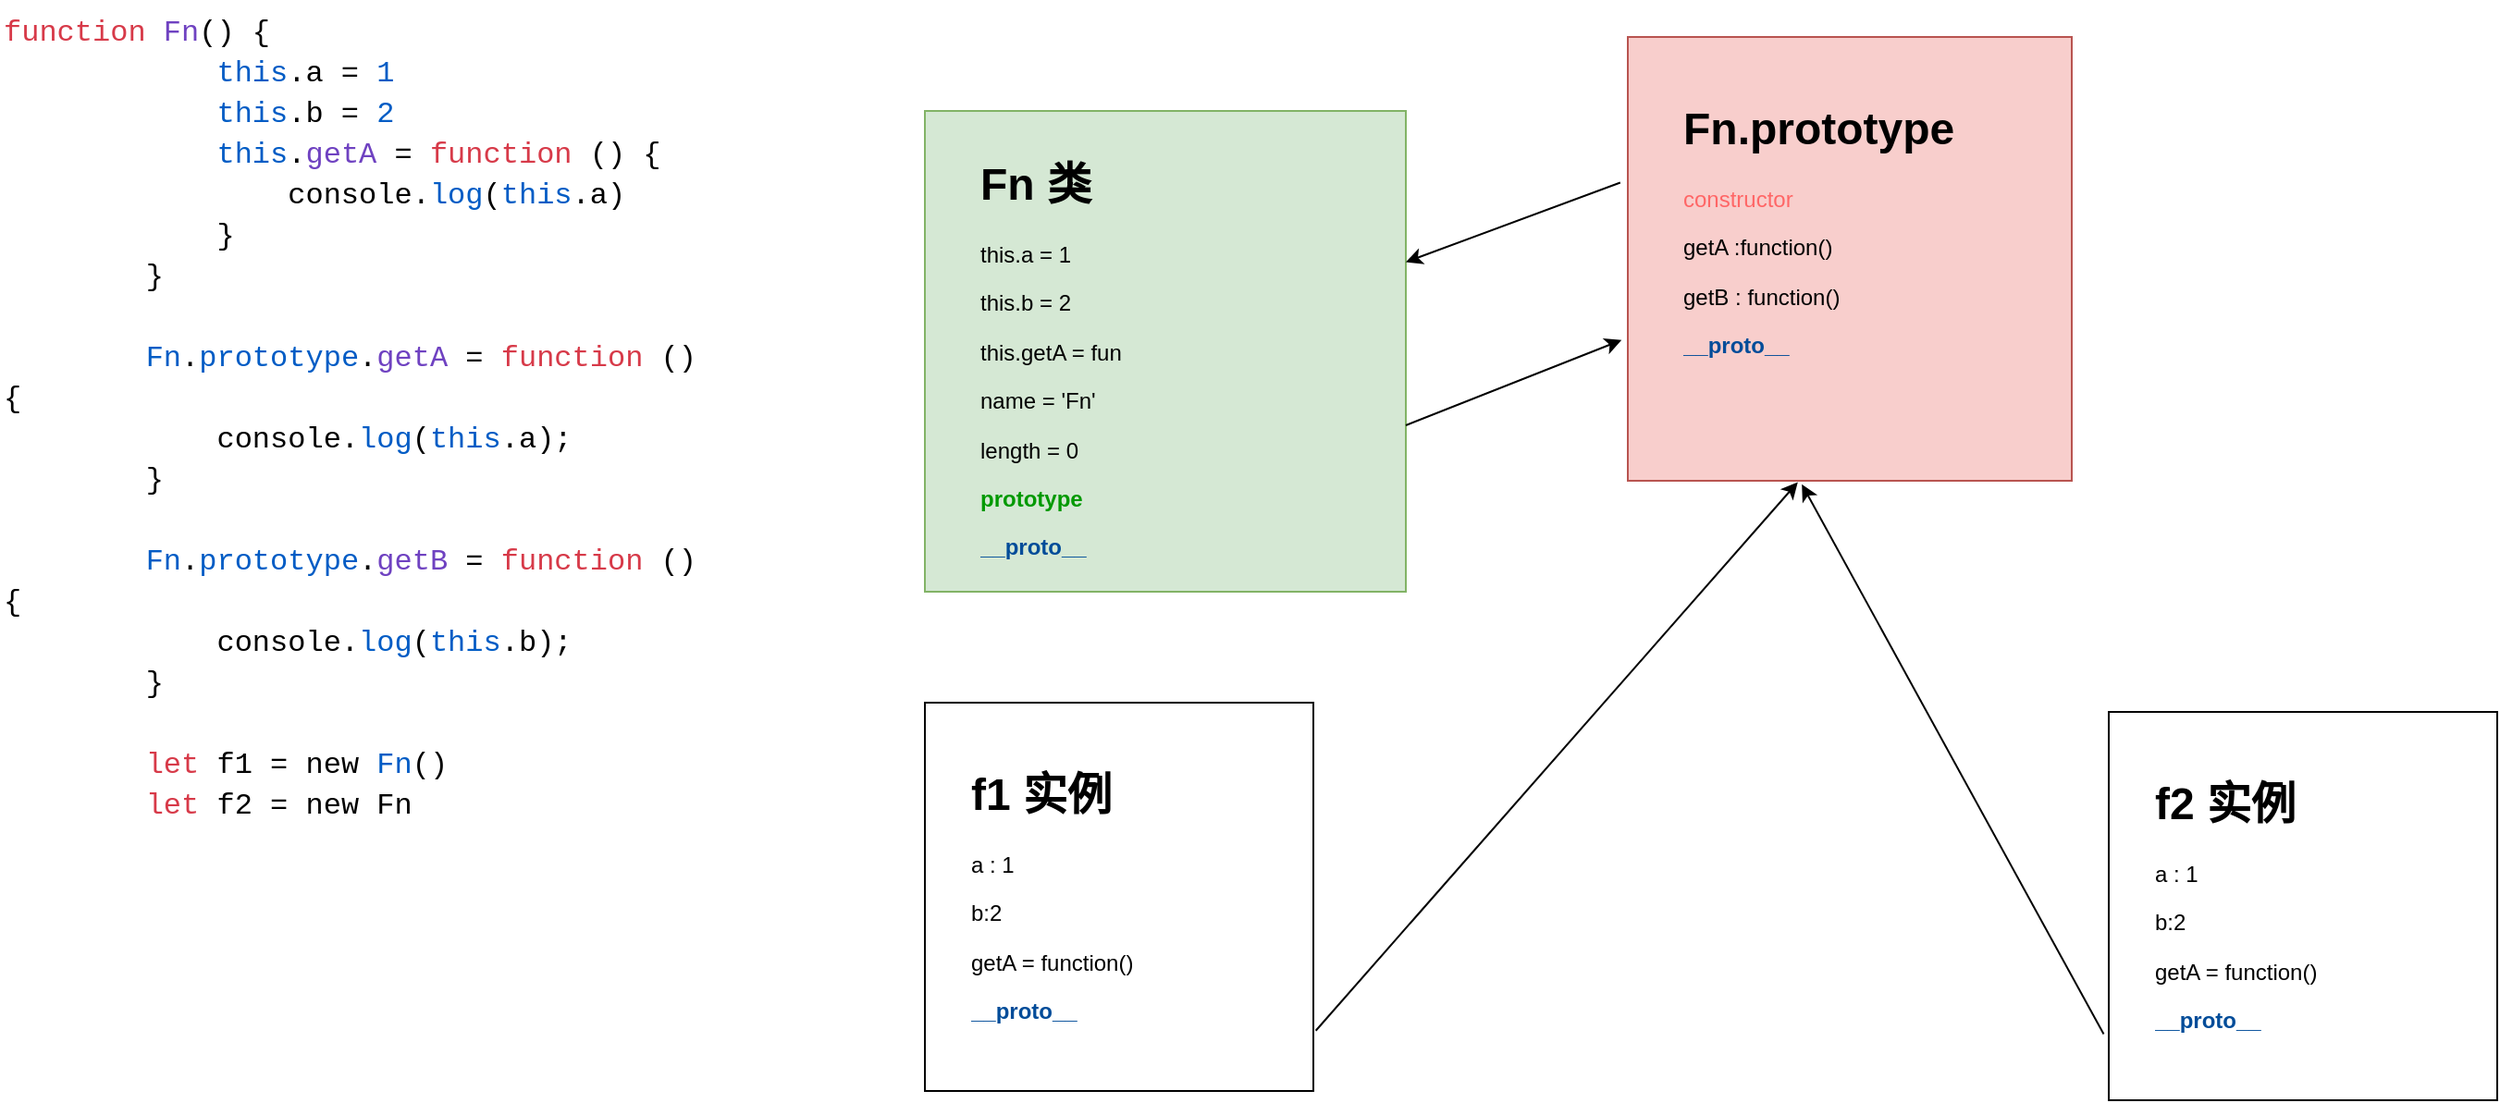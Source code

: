 <mxfile version="20.0.4" type="github">
  <diagram id="ExgPebfEt4U-ypkwFO7C" name="第 1 页">
    <mxGraphModel dx="782" dy="428" grid="1" gridSize="10" guides="1" tooltips="1" connect="1" arrows="1" fold="1" page="1" pageScale="1" pageWidth="4681" pageHeight="3300" math="0" shadow="0">
      <root>
        <mxCell id="0" />
        <mxCell id="1" parent="0" />
        <mxCell id="6v6gIj9MHjwqYNCx0eij-1" value="&lt;div style=&quot;color: rgb(0, 0, 0); background-color: rgb(255, 255, 255); font-family: Consolas, &amp;quot;Courier New&amp;quot;, monospace; font-weight: normal; font-size: 16px; line-height: 22px;&quot;&gt;&lt;div&gt;&lt;span style=&quot;color: #d73a49;&quot;&gt;function&lt;/span&gt;&lt;span style=&quot;color: #000000;&quot;&gt; &lt;/span&gt;&lt;span style=&quot;color: #6f42c1;&quot;&gt;Fn&lt;/span&gt;&lt;span style=&quot;color: #000000;&quot;&gt;() {&lt;/span&gt;&lt;/div&gt;&lt;div&gt;&lt;span style=&quot;color: #000000;&quot;&gt;&amp;nbsp; &amp;nbsp; &amp;nbsp; &amp;nbsp; &amp;nbsp; &amp;nbsp; &lt;/span&gt;&lt;span style=&quot;color: #005cc5;&quot;&gt;this&lt;/span&gt;&lt;span style=&quot;color: #000000;&quot;&gt;.a = &lt;/span&gt;&lt;span style=&quot;color: #005cc5;&quot;&gt;1&lt;/span&gt;&lt;/div&gt;&lt;div&gt;&lt;span style=&quot;color: #000000;&quot;&gt;&amp;nbsp; &amp;nbsp; &amp;nbsp; &amp;nbsp; &amp;nbsp; &amp;nbsp; &lt;/span&gt;&lt;span style=&quot;color: #005cc5;&quot;&gt;this&lt;/span&gt;&lt;span style=&quot;color: #000000;&quot;&gt;.b = &lt;/span&gt;&lt;span style=&quot;color: #005cc5;&quot;&gt;2&lt;/span&gt;&lt;/div&gt;&lt;div&gt;&lt;span style=&quot;color: #000000;&quot;&gt;&amp;nbsp; &amp;nbsp; &amp;nbsp; &amp;nbsp; &amp;nbsp; &amp;nbsp; &lt;/span&gt;&lt;span style=&quot;color: #005cc5;&quot;&gt;this&lt;/span&gt;&lt;span style=&quot;color: #000000;&quot;&gt;.&lt;/span&gt;&lt;span style=&quot;color: #6f42c1;&quot;&gt;getA&lt;/span&gt;&lt;span style=&quot;color: #000000;&quot;&gt; = &lt;/span&gt;&lt;span style=&quot;color: #d73a49;&quot;&gt;function&lt;/span&gt;&lt;span style=&quot;color: #000000;&quot;&gt; () {&lt;/span&gt;&lt;/div&gt;&lt;div&gt;&lt;span style=&quot;color: #000000;&quot;&gt;&amp;nbsp; &amp;nbsp; &amp;nbsp; &amp;nbsp; &amp;nbsp; &amp;nbsp; &amp;nbsp; &amp;nbsp; console.&lt;/span&gt;&lt;span style=&quot;color: #005cc5;&quot;&gt;log&lt;/span&gt;&lt;span style=&quot;color: #000000;&quot;&gt;(&lt;/span&gt;&lt;span style=&quot;color: #005cc5;&quot;&gt;this&lt;/span&gt;&lt;span style=&quot;color: #000000;&quot;&gt;.a)&lt;/span&gt;&lt;/div&gt;&lt;div&gt;&lt;span style=&quot;color: #000000;&quot;&gt;&amp;nbsp; &amp;nbsp; &amp;nbsp; &amp;nbsp; &amp;nbsp; &amp;nbsp; }&lt;/span&gt;&lt;/div&gt;&lt;div&gt;&lt;span style=&quot;color: #000000;&quot;&gt;&amp;nbsp; &amp;nbsp; &amp;nbsp; &amp;nbsp; }&lt;/span&gt;&lt;/div&gt;&lt;br&gt;&lt;div&gt;&lt;span style=&quot;color: #000000;&quot;&gt;&amp;nbsp; &amp;nbsp; &amp;nbsp; &amp;nbsp; &lt;/span&gt;&lt;span style=&quot;color: #005cc5;&quot;&gt;Fn&lt;/span&gt;&lt;span style=&quot;color: #000000;&quot;&gt;.&lt;/span&gt;&lt;span style=&quot;color: #005cc5;&quot;&gt;prototype&lt;/span&gt;&lt;span style=&quot;color: #000000;&quot;&gt;.&lt;/span&gt;&lt;span style=&quot;color: #6f42c1;&quot;&gt;getA&lt;/span&gt;&lt;span style=&quot;color: #000000;&quot;&gt; = &lt;/span&gt;&lt;span style=&quot;color: #d73a49;&quot;&gt;function&lt;/span&gt;&lt;span style=&quot;color: #000000;&quot;&gt; () {&lt;/span&gt;&lt;/div&gt;&lt;div&gt;&lt;span style=&quot;color: #000000;&quot;&gt;&amp;nbsp; &amp;nbsp; &amp;nbsp; &amp;nbsp; &amp;nbsp; &amp;nbsp; console.&lt;/span&gt;&lt;span style=&quot;color: #005cc5;&quot;&gt;log&lt;/span&gt;&lt;span style=&quot;color: #000000;&quot;&gt;(&lt;/span&gt;&lt;span style=&quot;color: #005cc5;&quot;&gt;this&lt;/span&gt;&lt;span style=&quot;color: #000000;&quot;&gt;.a);&lt;/span&gt;&lt;/div&gt;&lt;div&gt;&lt;span style=&quot;color: #000000;&quot;&gt;&amp;nbsp; &amp;nbsp; &amp;nbsp; &amp;nbsp; }&lt;/span&gt;&lt;/div&gt;&lt;br&gt;&lt;div&gt;&lt;span style=&quot;color: #000000;&quot;&gt;&amp;nbsp; &amp;nbsp; &amp;nbsp; &amp;nbsp; &lt;/span&gt;&lt;span style=&quot;color: #005cc5;&quot;&gt;Fn&lt;/span&gt;&lt;span style=&quot;color: #000000;&quot;&gt;.&lt;/span&gt;&lt;span style=&quot;color: #005cc5;&quot;&gt;prototype&lt;/span&gt;&lt;span style=&quot;color: #000000;&quot;&gt;.&lt;/span&gt;&lt;span style=&quot;color: #6f42c1;&quot;&gt;getB&lt;/span&gt;&lt;span style=&quot;color: #000000;&quot;&gt; = &lt;/span&gt;&lt;span style=&quot;color: #d73a49;&quot;&gt;function&lt;/span&gt;&lt;span style=&quot;color: #000000;&quot;&gt; () {&lt;/span&gt;&lt;/div&gt;&lt;div&gt;&lt;span style=&quot;color: #000000;&quot;&gt;&amp;nbsp; &amp;nbsp; &amp;nbsp; &amp;nbsp; &amp;nbsp; &amp;nbsp; console.&lt;/span&gt;&lt;span style=&quot;color: #005cc5;&quot;&gt;log&lt;/span&gt;&lt;span style=&quot;color: #000000;&quot;&gt;(&lt;/span&gt;&lt;span style=&quot;color: #005cc5;&quot;&gt;this&lt;/span&gt;&lt;span style=&quot;color: #000000;&quot;&gt;.b);&lt;/span&gt;&lt;/div&gt;&lt;div&gt;&lt;span style=&quot;color: #000000;&quot;&gt;&amp;nbsp; &amp;nbsp; &amp;nbsp; &amp;nbsp; }&lt;/span&gt;&lt;/div&gt;&lt;br&gt;&lt;div&gt;&lt;span style=&quot;color: #000000;&quot;&gt;&amp;nbsp; &amp;nbsp; &amp;nbsp; &amp;nbsp; &lt;/span&gt;&lt;span style=&quot;color: #d73a49;&quot;&gt;let&lt;/span&gt;&lt;span style=&quot;color: #000000;&quot;&gt; f1 = new &lt;/span&gt;&lt;span style=&quot;color: #005cc5;&quot;&gt;Fn&lt;/span&gt;&lt;span style=&quot;color: #000000;&quot;&gt;()&lt;/span&gt;&lt;/div&gt;&lt;div&gt;&lt;span style=&quot;color: #000000;&quot;&gt;&amp;nbsp; &amp;nbsp; &amp;nbsp; &amp;nbsp; &lt;/span&gt;&lt;span style=&quot;color: #d73a49;&quot;&gt;let&lt;/span&gt;&lt;span style=&quot;color: #000000;&quot;&gt; f2 = new Fn&lt;/span&gt;&lt;/div&gt;&lt;/div&gt;" style="text;whiteSpace=wrap;html=1;" vertex="1" parent="1">
          <mxGeometry x="20" y="100" width="390" height="420" as="geometry" />
        </mxCell>
        <mxCell id="6v6gIj9MHjwqYNCx0eij-2" value="" style="whiteSpace=wrap;html=1;aspect=fixed;fillColor=#d5e8d4;strokeColor=#82b366;" vertex="1" parent="1">
          <mxGeometry x="520" y="160" width="260" height="260" as="geometry" />
        </mxCell>
        <mxCell id="6v6gIj9MHjwqYNCx0eij-3" value="&lt;h1&gt;Fn 类&lt;/h1&gt;&lt;p&gt;this.a = 1&lt;/p&gt;&lt;p&gt;this.b = 2&lt;/p&gt;&lt;p&gt;this.getA = fun&lt;/p&gt;&lt;p&gt;name = &#39;Fn&#39;&lt;/p&gt;&lt;p&gt;length = 0&lt;/p&gt;&lt;p&gt;&lt;b&gt;&lt;font color=&quot;#009900&quot;&gt;prototype&lt;/font&gt;&lt;/b&gt;&lt;/p&gt;&lt;p&gt;&lt;b&gt;&lt;font color=&quot;#004c99&quot;&gt;__proto__&lt;/font&gt;&lt;/b&gt;&lt;/p&gt;&lt;p&gt;&lt;b&gt;&lt;font color=&quot;#009900&quot;&gt;&lt;br&gt;&lt;/font&gt;&lt;/b&gt;&lt;/p&gt;&lt;p&gt;&lt;br&gt;&lt;/p&gt;" style="text;html=1;strokeColor=none;fillColor=none;spacing=5;spacingTop=-20;whiteSpace=wrap;overflow=hidden;rounded=0;" vertex="1" parent="1">
          <mxGeometry x="545" y="180" width="190" height="240" as="geometry" />
        </mxCell>
        <mxCell id="6v6gIj9MHjwqYNCx0eij-4" value="" style="whiteSpace=wrap;html=1;aspect=fixed;fillColor=#f8cecc;strokeColor=#b85450;" vertex="1" parent="1">
          <mxGeometry x="900" y="120" width="240" height="240" as="geometry" />
        </mxCell>
        <mxCell id="6v6gIj9MHjwqYNCx0eij-6" value="&lt;h1&gt;Fn.prototype&lt;/h1&gt;&lt;p&gt;&lt;span style=&quot;color: rgb(255, 102, 102);&quot;&gt;constructor&lt;/span&gt;&lt;br&gt;&lt;/p&gt;&lt;p&gt;getA :function()&lt;/p&gt;&lt;p&gt;getB : function()&lt;/p&gt;&lt;p&gt;&lt;b&gt;&lt;font color=&quot;#004c99&quot;&gt;__proto__&lt;/font&gt;&lt;/b&gt;&lt;br&gt;&lt;/p&gt;" style="text;html=1;strokeColor=none;fillColor=none;spacing=5;spacingTop=-20;whiteSpace=wrap;overflow=hidden;rounded=0;" vertex="1" parent="1">
          <mxGeometry x="925" y="150" width="190" height="160" as="geometry" />
        </mxCell>
        <mxCell id="6v6gIj9MHjwqYNCx0eij-7" value="" style="whiteSpace=wrap;html=1;aspect=fixed;" vertex="1" parent="1">
          <mxGeometry x="520" y="480" width="210" height="210" as="geometry" />
        </mxCell>
        <mxCell id="6v6gIj9MHjwqYNCx0eij-8" value="&lt;h1&gt;f1 实例&lt;/h1&gt;&lt;p&gt;a : 1&lt;/p&gt;&lt;p&gt;b:2&lt;/p&gt;&lt;p&gt;getA = function()&lt;/p&gt;&lt;p&gt;&lt;b&gt;&lt;font color=&quot;#004c99&quot;&gt;__proto__&lt;/font&gt;&lt;/b&gt;&lt;br&gt;&lt;/p&gt;" style="text;html=1;strokeColor=none;fillColor=none;spacing=5;spacingTop=-20;whiteSpace=wrap;overflow=hidden;rounded=0;" vertex="1" parent="1">
          <mxGeometry x="540" y="510" width="190" height="160" as="geometry" />
        </mxCell>
        <mxCell id="6v6gIj9MHjwqYNCx0eij-10" value="" style="endArrow=classic;html=1;rounded=0;fontColor=#FF6666;exitX=-0.017;exitY=0.328;exitDx=0;exitDy=0;exitPerimeter=0;" edge="1" parent="1" source="6v6gIj9MHjwqYNCx0eij-4" target="6v6gIj9MHjwqYNCx0eij-2">
          <mxGeometry width="50" height="50" relative="1" as="geometry">
            <mxPoint x="760" y="290" as="sourcePoint" />
            <mxPoint x="840" y="330" as="targetPoint" />
          </mxGeometry>
        </mxCell>
        <mxCell id="6v6gIj9MHjwqYNCx0eij-11" value="" style="endArrow=classic;html=1;rounded=0;fontColor=#66FF66;entryX=-0.014;entryY=0.683;entryDx=0;entryDy=0;entryPerimeter=0;" edge="1" parent="1" target="6v6gIj9MHjwqYNCx0eij-4">
          <mxGeometry width="50" height="50" relative="1" as="geometry">
            <mxPoint x="780" y="330" as="sourcePoint" />
            <mxPoint x="810" y="290" as="targetPoint" />
          </mxGeometry>
        </mxCell>
        <mxCell id="6v6gIj9MHjwqYNCx0eij-12" value="" style="endArrow=classic;html=1;rounded=0;fontColor=#004C99;exitX=1.007;exitY=0.921;exitDx=0;exitDy=0;exitPerimeter=0;entryX=0.383;entryY=1.003;entryDx=0;entryDy=0;entryPerimeter=0;" edge="1" parent="1" source="6v6gIj9MHjwqYNCx0eij-8" target="6v6gIj9MHjwqYNCx0eij-4">
          <mxGeometry width="50" height="50" relative="1" as="geometry">
            <mxPoint x="750" y="650" as="sourcePoint" />
            <mxPoint x="800" y="600" as="targetPoint" />
          </mxGeometry>
        </mxCell>
        <mxCell id="6v6gIj9MHjwqYNCx0eij-13" value="" style="whiteSpace=wrap;html=1;aspect=fixed;" vertex="1" parent="1">
          <mxGeometry x="1160" y="485" width="210" height="210" as="geometry" />
        </mxCell>
        <mxCell id="6v6gIj9MHjwqYNCx0eij-14" value="&lt;h1&gt;f2 实例&lt;/h1&gt;&lt;p&gt;a : 1&lt;/p&gt;&lt;p&gt;b:2&lt;/p&gt;&lt;p&gt;getA = function()&lt;/p&gt;&lt;p&gt;&lt;b&gt;&lt;font color=&quot;#004c99&quot;&gt;__proto__&lt;/font&gt;&lt;/b&gt;&lt;br&gt;&lt;/p&gt;" style="text;html=1;strokeColor=none;fillColor=none;spacing=5;spacingTop=-20;whiteSpace=wrap;overflow=hidden;rounded=0;" vertex="1" parent="1">
          <mxGeometry x="1180" y="515" width="190" height="160" as="geometry" />
        </mxCell>
        <mxCell id="6v6gIj9MHjwqYNCx0eij-15" value="" style="endArrow=classic;html=1;rounded=0;fontColor=#004C99;entryX=0.392;entryY=1.008;entryDx=0;entryDy=0;entryPerimeter=0;exitX=-0.013;exitY=0.83;exitDx=0;exitDy=0;exitPerimeter=0;" edge="1" parent="1" source="6v6gIj9MHjwqYNCx0eij-13" target="6v6gIj9MHjwqYNCx0eij-4">
          <mxGeometry width="50" height="50" relative="1" as="geometry">
            <mxPoint x="1160" y="610" as="sourcePoint" />
            <mxPoint x="1210" y="560" as="targetPoint" />
          </mxGeometry>
        </mxCell>
      </root>
    </mxGraphModel>
  </diagram>
</mxfile>
